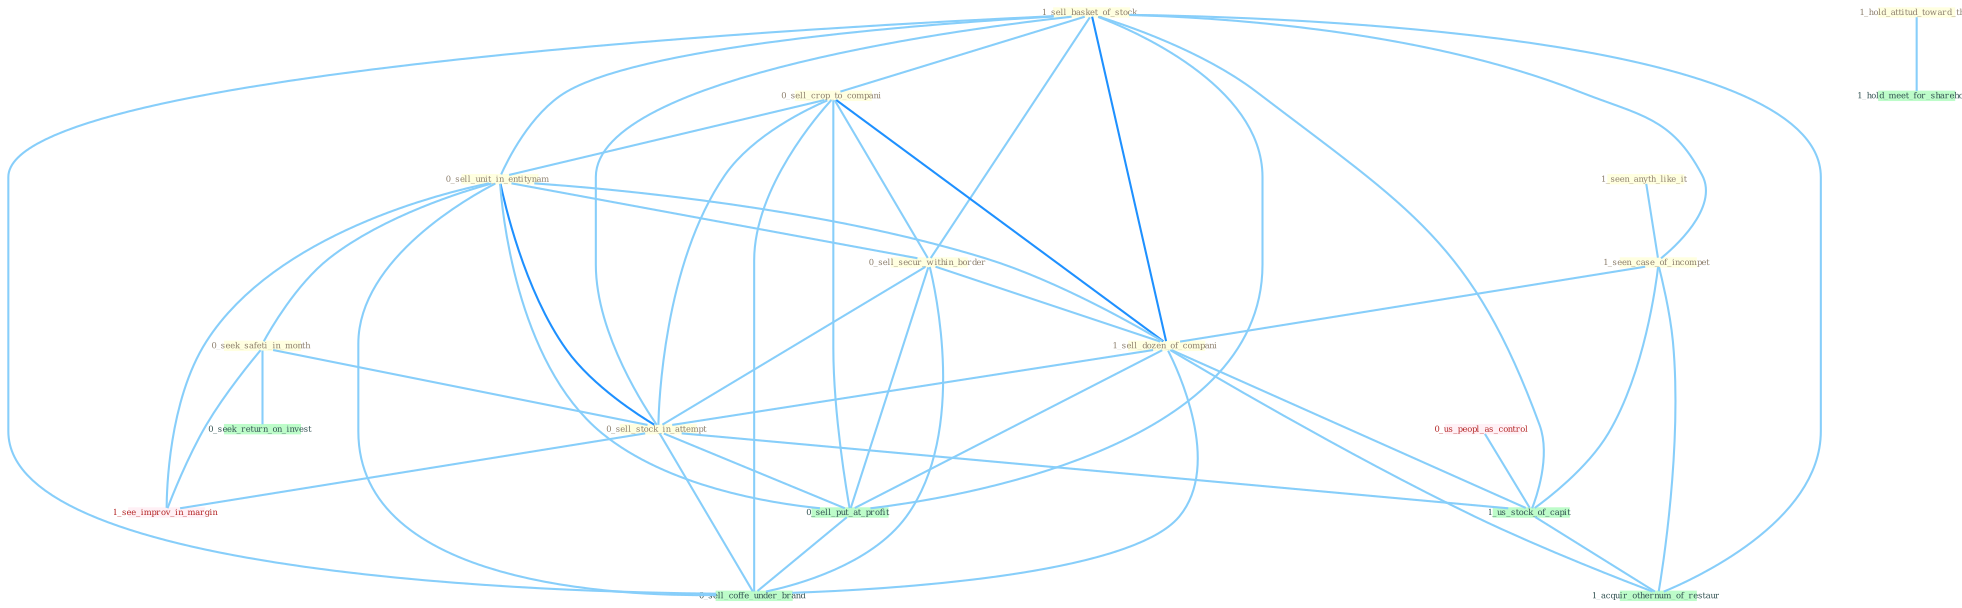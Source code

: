 Graph G{ 
    node
    [shape=polygon,style=filled,width=.5,height=.06,color="#BDFCC9",fixedsize=true,fontsize=4,
    fontcolor="#2f4f4f"];
    {node
    [color="#ffffe0", fontcolor="#8b7d6b"] "1_sell_basket_of_stock " "1_seen_anyth_like_it " "0_sell_crop_to_compani " "1_seen_case_of_incompet " "1_hold_attitud_toward_the " "0_sell_unit_in_entitynam " "0_seek_safeti_in_month " "0_sell_secur_within_border " "1_sell_dozen_of_compani " "0_sell_stock_in_attempt "}
{node [color="#fff0f5", fontcolor="#b22222"] "0_us_peopl_as_control " "1_see_improv_in_margin "}
edge [color="#B0E2FF"];

	"1_sell_basket_of_stock " -- "0_sell_crop_to_compani " [w="1", color="#87cefa" ];
	"1_sell_basket_of_stock " -- "1_seen_case_of_incompet " [w="1", color="#87cefa" ];
	"1_sell_basket_of_stock " -- "0_sell_unit_in_entitynam " [w="1", color="#87cefa" ];
	"1_sell_basket_of_stock " -- "0_sell_secur_within_border " [w="1", color="#87cefa" ];
	"1_sell_basket_of_stock " -- "1_sell_dozen_of_compani " [w="2", color="#1e90ff" , len=0.8];
	"1_sell_basket_of_stock " -- "0_sell_stock_in_attempt " [w="1", color="#87cefa" ];
	"1_sell_basket_of_stock " -- "0_sell_put_at_profit " [w="1", color="#87cefa" ];
	"1_sell_basket_of_stock " -- "1_us_stock_of_capit " [w="1", color="#87cefa" ];
	"1_sell_basket_of_stock " -- "0_sell_coffe_under_brand " [w="1", color="#87cefa" ];
	"1_sell_basket_of_stock " -- "1_acquir_othernum_of_restaur " [w="1", color="#87cefa" ];
	"1_seen_anyth_like_it " -- "1_seen_case_of_incompet " [w="1", color="#87cefa" ];
	"0_sell_crop_to_compani " -- "0_sell_unit_in_entitynam " [w="1", color="#87cefa" ];
	"0_sell_crop_to_compani " -- "0_sell_secur_within_border " [w="1", color="#87cefa" ];
	"0_sell_crop_to_compani " -- "1_sell_dozen_of_compani " [w="2", color="#1e90ff" , len=0.8];
	"0_sell_crop_to_compani " -- "0_sell_stock_in_attempt " [w="1", color="#87cefa" ];
	"0_sell_crop_to_compani " -- "0_sell_put_at_profit " [w="1", color="#87cefa" ];
	"0_sell_crop_to_compani " -- "0_sell_coffe_under_brand " [w="1", color="#87cefa" ];
	"1_seen_case_of_incompet " -- "1_sell_dozen_of_compani " [w="1", color="#87cefa" ];
	"1_seen_case_of_incompet " -- "1_us_stock_of_capit " [w="1", color="#87cefa" ];
	"1_seen_case_of_incompet " -- "1_acquir_othernum_of_restaur " [w="1", color="#87cefa" ];
	"1_hold_attitud_toward_the " -- "1_hold_meet_for_sharehold " [w="1", color="#87cefa" ];
	"0_sell_unit_in_entitynam " -- "0_seek_safeti_in_month " [w="1", color="#87cefa" ];
	"0_sell_unit_in_entitynam " -- "0_sell_secur_within_border " [w="1", color="#87cefa" ];
	"0_sell_unit_in_entitynam " -- "1_sell_dozen_of_compani " [w="1", color="#87cefa" ];
	"0_sell_unit_in_entitynam " -- "0_sell_stock_in_attempt " [w="2", color="#1e90ff" , len=0.8];
	"0_sell_unit_in_entitynam " -- "0_sell_put_at_profit " [w="1", color="#87cefa" ];
	"0_sell_unit_in_entitynam " -- "1_see_improv_in_margin " [w="1", color="#87cefa" ];
	"0_sell_unit_in_entitynam " -- "0_sell_coffe_under_brand " [w="1", color="#87cefa" ];
	"0_seek_safeti_in_month " -- "0_sell_stock_in_attempt " [w="1", color="#87cefa" ];
	"0_seek_safeti_in_month " -- "0_seek_return_on_invest " [w="1", color="#87cefa" ];
	"0_seek_safeti_in_month " -- "1_see_improv_in_margin " [w="1", color="#87cefa" ];
	"0_sell_secur_within_border " -- "1_sell_dozen_of_compani " [w="1", color="#87cefa" ];
	"0_sell_secur_within_border " -- "0_sell_stock_in_attempt " [w="1", color="#87cefa" ];
	"0_sell_secur_within_border " -- "0_sell_put_at_profit " [w="1", color="#87cefa" ];
	"0_sell_secur_within_border " -- "0_sell_coffe_under_brand " [w="1", color="#87cefa" ];
	"1_sell_dozen_of_compani " -- "0_sell_stock_in_attempt " [w="1", color="#87cefa" ];
	"1_sell_dozen_of_compani " -- "0_sell_put_at_profit " [w="1", color="#87cefa" ];
	"1_sell_dozen_of_compani " -- "1_us_stock_of_capit " [w="1", color="#87cefa" ];
	"1_sell_dozen_of_compani " -- "0_sell_coffe_under_brand " [w="1", color="#87cefa" ];
	"1_sell_dozen_of_compani " -- "1_acquir_othernum_of_restaur " [w="1", color="#87cefa" ];
	"0_sell_stock_in_attempt " -- "0_sell_put_at_profit " [w="1", color="#87cefa" ];
	"0_sell_stock_in_attempt " -- "1_us_stock_of_capit " [w="1", color="#87cefa" ];
	"0_sell_stock_in_attempt " -- "1_see_improv_in_margin " [w="1", color="#87cefa" ];
	"0_sell_stock_in_attempt " -- "0_sell_coffe_under_brand " [w="1", color="#87cefa" ];
	"0_us_peopl_as_control " -- "1_us_stock_of_capit " [w="1", color="#87cefa" ];
	"0_sell_put_at_profit " -- "0_sell_coffe_under_brand " [w="1", color="#87cefa" ];
	"1_us_stock_of_capit " -- "1_acquir_othernum_of_restaur " [w="1", color="#87cefa" ];
}